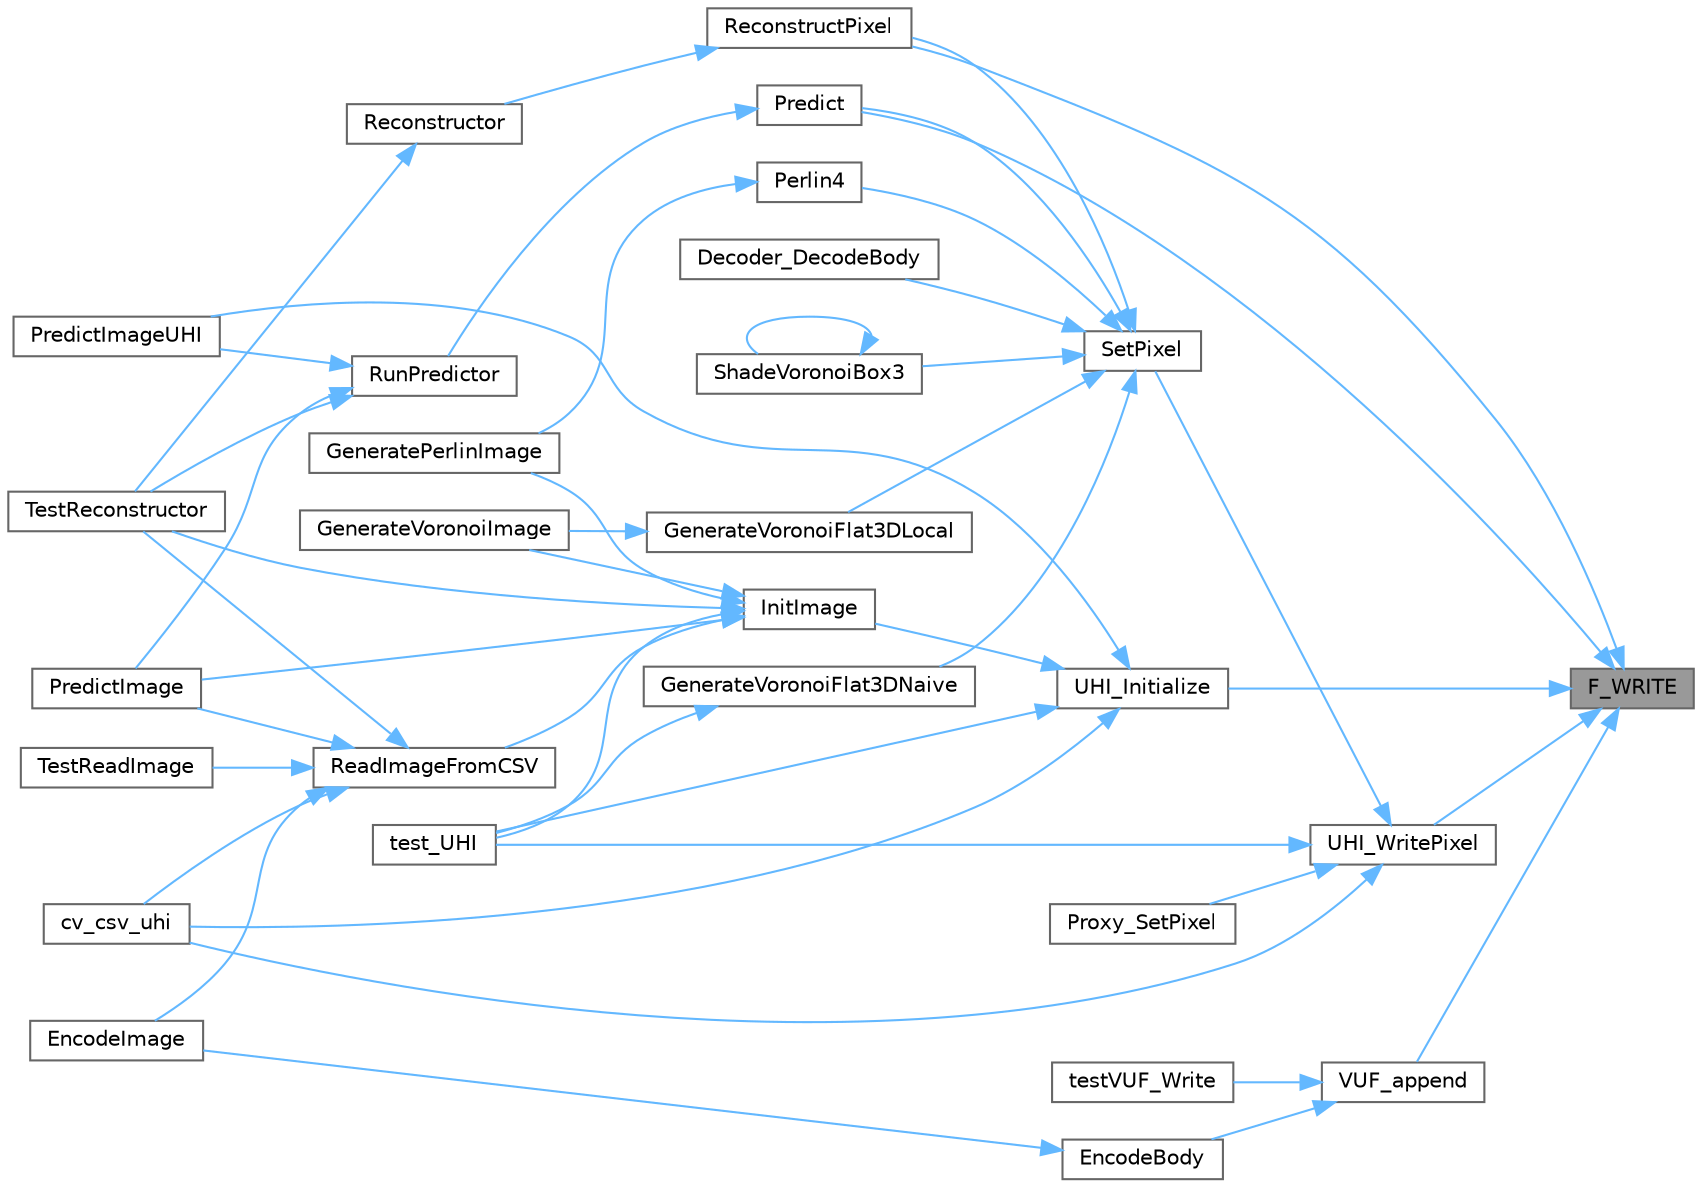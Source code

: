 digraph "F_WRITE"
{
 // LATEX_PDF_SIZE
  bgcolor="transparent";
  edge [fontname=Helvetica,fontsize=10,labelfontname=Helvetica,labelfontsize=10];
  node [fontname=Helvetica,fontsize=10,shape=box,height=0.2,width=0.4];
  rankdir="RL";
  Node1 [id="Node000001",label="F_WRITE",height=0.2,width=0.4,color="gray40", fillcolor="grey60", style="filled", fontcolor="black",tooltip=" "];
  Node1 -> Node2 [id="edge89_Node000001_Node000002",dir="back",color="steelblue1",style="solid",tooltip=" "];
  Node2 [id="Node000002",label="Predict",height=0.2,width=0.4,color="grey40", fillcolor="white", style="filled",URL="$predictor_8c.html#ad6da8c8a0536aa627bd38f8b6e0a12c2",tooltip=" "];
  Node2 -> Node3 [id="edge90_Node000002_Node000003",dir="back",color="steelblue1",style="solid",tooltip=" "];
  Node3 [id="Node000003",label="RunPredictor",height=0.2,width=0.4,color="grey40", fillcolor="white", style="filled",URL="$predictor_8c.html#a4a94804509574a94d896a4164802bcd2",tooltip=" "];
  Node3 -> Node4 [id="edge91_Node000003_Node000004",dir="back",color="steelblue1",style="solid",tooltip=" "];
  Node4 [id="Node000004",label="PredictImage",height=0.2,width=0.4,color="grey40", fillcolor="white", style="filled",URL="$generate__image_8c.html#a7fae527c979b4b287e1f9672c8d2c366",tooltip=" "];
  Node3 -> Node5 [id="edge92_Node000003_Node000005",dir="back",color="steelblue1",style="solid",tooltip=" "];
  Node5 [id="Node000005",label="PredictImageUHI",height=0.2,width=0.4,color="grey40", fillcolor="white", style="filled",URL="$generate__image_8c.html#a0aba8528a33024ae7a211683e4c762b2",tooltip=" "];
  Node3 -> Node6 [id="edge93_Node000003_Node000006",dir="back",color="steelblue1",style="solid",tooltip=" "];
  Node6 [id="Node000006",label="TestReconstructor",height=0.2,width=0.4,color="grey40", fillcolor="white", style="filled",URL="$reconstructor_8c.html#aadb567bbc159d00d6334e2eb36e6e253",tooltip=" "];
  Node1 -> Node7 [id="edge94_Node000001_Node000007",dir="back",color="steelblue1",style="solid",tooltip=" "];
  Node7 [id="Node000007",label="ReconstructPixel",height=0.2,width=0.4,color="grey40", fillcolor="white", style="filled",URL="$reconstructor_8c.html#ad16e1f973391ba6490488d303ab55ea3",tooltip=" "];
  Node7 -> Node8 [id="edge95_Node000007_Node000008",dir="back",color="steelblue1",style="solid",tooltip=" "];
  Node8 [id="Node000008",label="Reconstructor",height=0.2,width=0.4,color="grey40", fillcolor="white", style="filled",URL="$reconstructor_8c.html#ad0d5b55646a3018075f07ae472ddb312",tooltip=" "];
  Node8 -> Node6 [id="edge96_Node000008_Node000006",dir="back",color="steelblue1",style="solid",tooltip=" "];
  Node1 -> Node9 [id="edge97_Node000001_Node000009",dir="back",color="steelblue1",style="solid",tooltip=" "];
  Node9 [id="Node000009",label="UHI_Initialize",height=0.2,width=0.4,color="grey40", fillcolor="white", style="filled",URL="$uhi__io_8c.html#a6114b6569fbd42d5a3fa05f4cd82cc7e",tooltip=" "];
  Node9 -> Node10 [id="edge98_Node000009_Node000010",dir="back",color="steelblue1",style="solid",tooltip=" "];
  Node10 [id="Node000010",label="cv_csv_uhi",height=0.2,width=0.4,color="grey40", fillcolor="white", style="filled",URL="$generate__image_8c.html#a368bf7c6ccf50b0ba22d8b011172bd48",tooltip=" "];
  Node9 -> Node11 [id="edge99_Node000009_Node000011",dir="back",color="steelblue1",style="solid",tooltip=" "];
  Node11 [id="Node000011",label="InitImage",height=0.2,width=0.4,color="grey40", fillcolor="white", style="filled",URL="$image_8c.html#a8fa9b237f1e684b54af1748f9a66d666",tooltip=" "];
  Node11 -> Node12 [id="edge100_Node000011_Node000012",dir="back",color="steelblue1",style="solid",tooltip=" "];
  Node12 [id="Node000012",label="GeneratePerlinImage",height=0.2,width=0.4,color="grey40", fillcolor="white", style="filled",URL="$perlin__noise_8c.html#a6d727efa497a4b992c90483602583515",tooltip=" "];
  Node11 -> Node13 [id="edge101_Node000011_Node000013",dir="back",color="steelblue1",style="solid",tooltip=" "];
  Node13 [id="Node000013",label="GenerateVoronoiImage",height=0.2,width=0.4,color="grey40", fillcolor="white", style="filled",URL="$generate__image_8c.html#a450c7f9206bff8de0c177e34e6b5bcf4",tooltip=" "];
  Node11 -> Node4 [id="edge102_Node000011_Node000004",dir="back",color="steelblue1",style="solid",tooltip=" "];
  Node11 -> Node14 [id="edge103_Node000011_Node000014",dir="back",color="steelblue1",style="solid",tooltip=" "];
  Node14 [id="Node000014",label="ReadImageFromCSV",height=0.2,width=0.4,color="grey40", fillcolor="white", style="filled",URL="$csv-io_8c.html#aba677341d6fd704867c56e0b5d6f3fc3",tooltip=" "];
  Node14 -> Node10 [id="edge104_Node000014_Node000010",dir="back",color="steelblue1",style="solid",tooltip=" "];
  Node14 -> Node15 [id="edge105_Node000014_Node000015",dir="back",color="steelblue1",style="solid",tooltip=" "];
  Node15 [id="Node000015",label="EncodeImage",height=0.2,width=0.4,color="grey40", fillcolor="white", style="filled",URL="$generate__image_8c.html#a29f9d24093c99f0e47133d90ea4286e6",tooltip=" "];
  Node14 -> Node4 [id="edge106_Node000014_Node000004",dir="back",color="steelblue1",style="solid",tooltip=" "];
  Node14 -> Node16 [id="edge107_Node000014_Node000016",dir="back",color="steelblue1",style="solid",tooltip=" "];
  Node16 [id="Node000016",label="TestReadImage",height=0.2,width=0.4,color="grey40", fillcolor="white", style="filled",URL="$generate__image_8c.html#a55cd02af0c1ee921b63db0b659b608f5",tooltip=" "];
  Node14 -> Node6 [id="edge108_Node000014_Node000006",dir="back",color="steelblue1",style="solid",tooltip=" "];
  Node11 -> Node17 [id="edge109_Node000011_Node000017",dir="back",color="steelblue1",style="solid",tooltip=" "];
  Node17 [id="Node000017",label="test_UHI",height=0.2,width=0.4,color="grey40", fillcolor="white", style="filled",URL="$test___u_h_i_8c.html#a24aa285f65de829c8a9791d901405626",tooltip=" "];
  Node11 -> Node6 [id="edge110_Node000011_Node000006",dir="back",color="steelblue1",style="solid",tooltip=" "];
  Node9 -> Node5 [id="edge111_Node000009_Node000005",dir="back",color="steelblue1",style="solid",tooltip=" "];
  Node9 -> Node17 [id="edge112_Node000009_Node000017",dir="back",color="steelblue1",style="solid",tooltip=" "];
  Node1 -> Node18 [id="edge113_Node000001_Node000018",dir="back",color="steelblue1",style="solid",tooltip=" "];
  Node18 [id="Node000018",label="UHI_WritePixel",height=0.2,width=0.4,color="grey40", fillcolor="white", style="filled",URL="$uhi__io_8c.html#a88066808c0a718f67bd50a325cdb5721",tooltip=" "];
  Node18 -> Node10 [id="edge114_Node000018_Node000010",dir="back",color="steelblue1",style="solid",tooltip=" "];
  Node18 -> Node19 [id="edge115_Node000018_Node000019",dir="back",color="steelblue1",style="solid",tooltip=" "];
  Node19 [id="Node000019",label="Proxy_SetPixel",height=0.2,width=0.4,color="grey40", fillcolor="white", style="filled",URL="$uhi__io_8c.html#a1ec6bacb78062b9b8dde4cf3e3eeb923",tooltip=" "];
  Node18 -> Node20 [id="edge116_Node000018_Node000020",dir="back",color="steelblue1",style="solid",tooltip=" "];
  Node20 [id="Node000020",label="SetPixel",height=0.2,width=0.4,color="grey40", fillcolor="white", style="filled",URL="$image_8c.html#aefaa1253ccc17864ac32b9d685b821d4",tooltip=" "];
  Node20 -> Node21 [id="edge117_Node000020_Node000021",dir="back",color="steelblue1",style="solid",tooltip=" "];
  Node21 [id="Node000021",label="Decoder_DecodeBody",height=0.2,width=0.4,color="grey40", fillcolor="white", style="filled",URL="$decoder_8c.html#a92568f6a10fcb23b4699402e71a02177",tooltip=" "];
  Node20 -> Node22 [id="edge118_Node000020_Node000022",dir="back",color="steelblue1",style="solid",tooltip=" "];
  Node22 [id="Node000022",label="GenerateVoronoiFlat3DLocal",height=0.2,width=0.4,color="grey40", fillcolor="white", style="filled",URL="$synthetic__image__generator_8c.html#a4f7681c24ad008b5b20f8147d2938bb0",tooltip="Faster Method for Generating Voronoi Diagrams."];
  Node22 -> Node13 [id="edge119_Node000022_Node000013",dir="back",color="steelblue1",style="solid",tooltip=" "];
  Node20 -> Node23 [id="edge120_Node000020_Node000023",dir="back",color="steelblue1",style="solid",tooltip=" "];
  Node23 [id="Node000023",label="GenerateVoronoiFlat3DNaive",height=0.2,width=0.4,color="grey40", fillcolor="white", style="filled",URL="$synthetic__image__generator_8c.html#a2850e51614bbc71487c7ed52f10fae28",tooltip=" "];
  Node23 -> Node17 [id="edge121_Node000023_Node000017",dir="back",color="steelblue1",style="solid",tooltip=" "];
  Node20 -> Node24 [id="edge122_Node000020_Node000024",dir="back",color="steelblue1",style="solid",tooltip=" "];
  Node24 [id="Node000024",label="Perlin4",height=0.2,width=0.4,color="grey40", fillcolor="white", style="filled",URL="$perlin__noise_8c.html#a573b5b9f4a318d5723b22ecfe2eaa87a",tooltip=" "];
  Node24 -> Node12 [id="edge123_Node000024_Node000012",dir="back",color="steelblue1",style="solid",tooltip=" "];
  Node20 -> Node2 [id="edge124_Node000020_Node000002",dir="back",color="steelblue1",style="solid",tooltip=" "];
  Node20 -> Node7 [id="edge125_Node000020_Node000007",dir="back",color="steelblue1",style="solid",tooltip=" "];
  Node20 -> Node25 [id="edge126_Node000020_Node000025",dir="back",color="steelblue1",style="solid",tooltip=" "];
  Node25 [id="Node000025",label="ShadeVoronoiBox3",height=0.2,width=0.4,color="grey40", fillcolor="white", style="filled",URL="$synthetic__image__generator_8c.html#a7f533fab0007b8e388232d9fb654ae06",tooltip=" "];
  Node25 -> Node25 [id="edge127_Node000025_Node000025",dir="back",color="steelblue1",style="solid",tooltip=" "];
  Node18 -> Node17 [id="edge128_Node000018_Node000017",dir="back",color="steelblue1",style="solid",tooltip=" "];
  Node1 -> Node26 [id="edge129_Node000001_Node000026",dir="back",color="steelblue1",style="solid",tooltip=" "];
  Node26 [id="Node000026",label="VUF_append",height=0.2,width=0.4,color="grey40", fillcolor="white", style="filled",URL="$var_int_file___i_o_8c.html#a744805d2f1db68081efadb9892a297e9",tooltip=" "];
  Node26 -> Node27 [id="edge130_Node000026_Node000027",dir="back",color="steelblue1",style="solid",tooltip=" "];
  Node27 [id="Node000027",label="EncodeBody",height=0.2,width=0.4,color="grey40", fillcolor="white", style="filled",URL="$encoder__body_8c.html#a38c7868c2a8819e7abc16148811f2e0b",tooltip=" "];
  Node27 -> Node15 [id="edge131_Node000027_Node000015",dir="back",color="steelblue1",style="solid",tooltip=" "];
  Node26 -> Node28 [id="edge132_Node000026_Node000028",dir="back",color="steelblue1",style="solid",tooltip=" "];
  Node28 [id="Node000028",label="testVUF_Write",height=0.2,width=0.4,color="grey40", fillcolor="white", style="filled",URL="$test__var_int_8c.html#af925d49ae82dafea37f82c0d044a6308",tooltip=" "];
}

